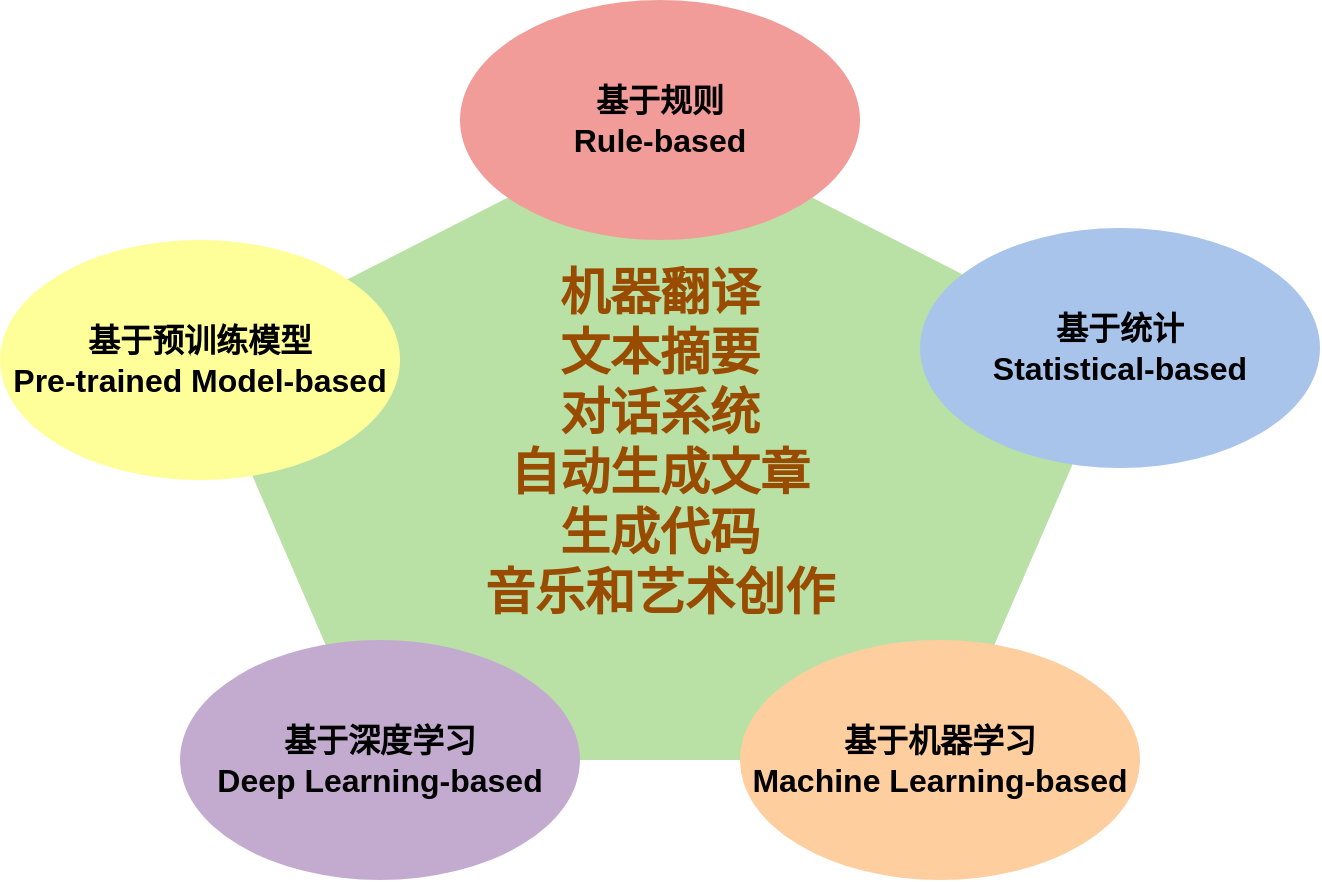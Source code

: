 <mxfile version="21.6.1" type="device">
  <diagram name="第 1 页" id="26V2ms1c2qKYgQGrHlYO">
    <mxGraphModel dx="1182" dy="683" grid="1" gridSize="10" guides="1" tooltips="1" connect="1" arrows="1" fold="1" page="1" pageScale="1" pageWidth="1169" pageHeight="827" math="0" shadow="0">
      <root>
        <mxCell id="0" />
        <mxCell id="1" parent="0" />
        <mxCell id="YXxbBRJ-QF_A489vjtUe-1" value="&lt;div style=&quot;font-size: 25px;&quot; data-docx-has-block-data=&quot;false&quot; data-page-id=&quot;NyPqdCKraoXz9gxNVCfcIFdnnAc&quot;&gt;&lt;div class=&quot;old-record-id-Doaod4IAyoOceYx4PY6cm3YSnog&quot;&gt;&lt;b&gt;&lt;font color=&quot;#994c00&quot;&gt;机器翻译&lt;/font&gt;&lt;/b&gt;&lt;/div&gt;&lt;div class=&quot;old-record-id-Doaod4IAyoOceYx4PY6cm3YSnog&quot;&gt;&lt;b&gt;&lt;font color=&quot;#994c00&quot;&gt;文本摘要&lt;/font&gt;&lt;/b&gt;&lt;/div&gt;&lt;div class=&quot;old-record-id-Doaod4IAyoOceYx4PY6cm3YSnog&quot;&gt;&lt;b&gt;&lt;font color=&quot;#994c00&quot;&gt;对话系统&lt;/font&gt;&lt;/b&gt;&lt;/div&gt;&lt;div class=&quot;old-record-id-Doaod4IAyoOceYx4PY6cm3YSnog&quot;&gt;&lt;b&gt;&lt;font color=&quot;#994c00&quot;&gt;自动生成文章&lt;/font&gt;&lt;/b&gt;&lt;/div&gt;&lt;div class=&quot;old-record-id-Doaod4IAyoOceYx4PY6cm3YSnog&quot;&gt;&lt;b&gt;&lt;font color=&quot;#994c00&quot;&gt;生成代码&lt;/font&gt;&lt;/b&gt;&lt;/div&gt;&lt;div class=&quot;old-record-id-Doaod4IAyoOceYx4PY6cm3YSnog&quot;&gt;&lt;b&gt;&lt;font color=&quot;#994c00&quot;&gt;音乐和艺术创作&lt;/font&gt;&lt;/b&gt;&lt;/div&gt;&lt;/div&gt;" style="whiteSpace=wrap;html=1;shape=mxgraph.basic.pentagon;strokeColor=none;fillColor=#B9E0A5;" vertex="1" parent="1">
          <mxGeometry x="270" y="240" width="460" height="320" as="geometry" />
        </mxCell>
        <mxCell id="YXxbBRJ-QF_A489vjtUe-2" value="&lt;div style=&quot;font-size: 16px;&quot; data-docx-has-block-data=&quot;false&quot; data-page-id=&quot;NyPqdCKraoXz9gxNVCfcIFdnnAc&quot;&gt;&lt;div class=&quot;old-record-id-ESCcdiYyIow2AKxOADFcyxhwnZf&quot;&gt;&lt;b&gt;基于规则&lt;/b&gt;&lt;/div&gt;&lt;div class=&quot;old-record-id-ESCcdiYyIow2AKxOADFcyxhwnZf&quot;&gt;&lt;div data-docx-has-block-data=&quot;false&quot; data-page-id=&quot;NyPqdCKraoXz9gxNVCfcIFdnnAc&quot;&gt;&lt;div class=&quot;old-record-id-ESCcdiYyIow2AKxOADFcyxhwnZf&quot;&gt;&lt;b&gt;Rule-based&lt;/b&gt;&lt;/div&gt;&lt;/div&gt;&lt;/div&gt;&lt;/div&gt;" style="ellipse;whiteSpace=wrap;html=1;strokeColor=none;fillColor=#F19C99;" vertex="1" parent="1">
          <mxGeometry x="400" y="180" width="200" height="120" as="geometry" />
        </mxCell>
        <mxCell id="YXxbBRJ-QF_A489vjtUe-3" value="&lt;div style=&quot;font-size: 16px;&quot; data-docx-has-block-data=&quot;false&quot; data-page-id=&quot;NyPqdCKraoXz9gxNVCfcIFdnnAc&quot;&gt;&lt;div class=&quot;old-record-id-My8qdMWMOoC8kIxuiNQcSFuOnIf&quot;&gt;&lt;b&gt;基于预训练模型&lt;/b&gt;&lt;/div&gt;&lt;div class=&quot;old-record-id-My8qdMWMOoC8kIxuiNQcSFuOnIf&quot;&gt;&lt;div data-docx-has-block-data=&quot;false&quot; data-page-id=&quot;NyPqdCKraoXz9gxNVCfcIFdnnAc&quot;&gt;&lt;div class=&quot;old-record-id-My8qdMWMOoC8kIxuiNQcSFuOnIf&quot;&gt;&lt;b&gt;Pre-trained Model-based&lt;/b&gt;&lt;/div&gt;&lt;/div&gt;&lt;/div&gt;&lt;/div&gt;" style="ellipse;whiteSpace=wrap;html=1;strokeColor=none;fillColor=#FFFF99;" vertex="1" parent="1">
          <mxGeometry x="170" y="300" width="200" height="120" as="geometry" />
        </mxCell>
        <mxCell id="YXxbBRJ-QF_A489vjtUe-6" value="&lt;div style=&quot;font-size: 16px;&quot; data-docx-has-block-data=&quot;false&quot; data-page-id=&quot;NyPqdCKraoXz9gxNVCfcIFdnnAc&quot;&gt;&lt;div class=&quot;old-record-id-UK0Od6mYAoyGOOx4wQGcEKMInCc&quot;&gt;&lt;b&gt;基于深度学习&lt;/b&gt;&lt;/div&gt;&lt;div class=&quot;old-record-id-UK0Od6mYAoyGOOx4wQGcEKMInCc&quot;&gt;&lt;div data-docx-has-block-data=&quot;false&quot; data-page-id=&quot;NyPqdCKraoXz9gxNVCfcIFdnnAc&quot;&gt;&lt;div class=&quot;old-record-id-UK0Od6mYAoyGOOx4wQGcEKMInCc&quot;&gt;&lt;b&gt;Deep Learning-based&lt;/b&gt;&lt;/div&gt;&lt;/div&gt;&lt;/div&gt;&lt;/div&gt;" style="ellipse;whiteSpace=wrap;html=1;strokeColor=none;fillColor=#C3ABD0;" vertex="1" parent="1">
          <mxGeometry x="260" y="500" width="200" height="120" as="geometry" />
        </mxCell>
        <mxCell id="YXxbBRJ-QF_A489vjtUe-5" value="&lt;div style=&quot;font-size: 16px;&quot; data-docx-has-block-data=&quot;false&quot; data-page-id=&quot;NyPqdCKraoXz9gxNVCfcIFdnnAc&quot;&gt;&lt;div class=&quot;old-record-id-BCG8d6cW2oY2qAxI1sKcz6funfe&quot;&gt;&lt;b&gt;基于机器学习&lt;/b&gt;&lt;/div&gt;&lt;div class=&quot;old-record-id-BCG8d6cW2oY2qAxI1sKcz6funfe&quot;&gt;&lt;div data-docx-has-block-data=&quot;false&quot; data-page-id=&quot;NyPqdCKraoXz9gxNVCfcIFdnnAc&quot;&gt;&lt;div class=&quot;old-record-id-BCG8d6cW2oY2qAxI1sKcz6funfe&quot;&gt;&lt;div data-docx-has-block-data=&quot;false&quot; data-page-id=&quot;NyPqdCKraoXz9gxNVCfcIFdnnAc&quot;&gt;&lt;div class=&quot;old-record-id-BCG8d6cW2oY2qAxI1sKcz6funfe&quot;&gt;&lt;b&gt;Machine Learning-based&lt;/b&gt;&lt;/div&gt;&lt;/div&gt;&lt;/div&gt;&lt;/div&gt;&lt;/div&gt;&lt;/div&gt;" style="ellipse;whiteSpace=wrap;html=1;strokeColor=none;fillColor=#FFCE9F;" vertex="1" parent="1">
          <mxGeometry x="540" y="500" width="200" height="120" as="geometry" />
        </mxCell>
        <mxCell id="YXxbBRJ-QF_A489vjtUe-4" value="&lt;div style=&quot;font-size: 16px;&quot; data-docx-has-block-data=&quot;false&quot; data-page-id=&quot;NyPqdCKraoXz9gxNVCfcIFdnnAc&quot;&gt;&lt;div class=&quot;old-record-id-A8UIdWOwIouSeExctHMcqoL3nwd&quot;&gt;&lt;b&gt;基于统计&lt;/b&gt;&lt;/div&gt;&lt;div class=&quot;old-record-id-A8UIdWOwIouSeExctHMcqoL3nwd&quot;&gt;&lt;div data-docx-has-block-data=&quot;false&quot; data-page-id=&quot;NyPqdCKraoXz9gxNVCfcIFdnnAc&quot;&gt;&lt;div class=&quot;old-record-id-A8UIdWOwIouSeExctHMcqoL3nwd&quot;&gt;&lt;b&gt;Statistical-based&lt;/b&gt;&lt;/div&gt;&lt;/div&gt;&lt;/div&gt;&lt;/div&gt;" style="ellipse;whiteSpace=wrap;html=1;strokeColor=none;fillColor=#A9C4EB;" vertex="1" parent="1">
          <mxGeometry x="630" y="294" width="200" height="120" as="geometry" />
        </mxCell>
      </root>
    </mxGraphModel>
  </diagram>
</mxfile>
